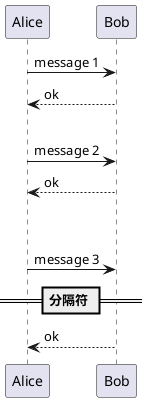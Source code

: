 @startuml  data
skinparam maxMessageSize 70
' 你可以使用 ||| 来增加空间。
' 还可以使用数字指定增加的像素的数量。
{start} Alice -> Bob: message 1
{data} Bob --> Alice: ok
{start} <-> {data}
|||
Alice -> Bob: message 2
Bob --> Alice: ok
||45||
Alice -> Bob: message 3
== 分隔符 ==
Bob --> Alice: ok
@enduml